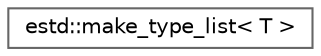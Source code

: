digraph "Graphical Class Hierarchy"
{
 // LATEX_PDF_SIZE
  bgcolor="transparent";
  edge [fontname=Helvetica,fontsize=10,labelfontname=Helvetica,labelfontsize=10];
  node [fontname=Helvetica,fontsize=10,shape=box,height=0.2,width=0.4];
  rankdir="LR";
  Node0 [id="Node000000",label="estd::make_type_list\< T \>",height=0.2,width=0.4,color="grey40", fillcolor="white", style="filled",URL="$d8/deb/structestd_1_1make__type__list_3_01T_01_4.html",tooltip=" "];
}

